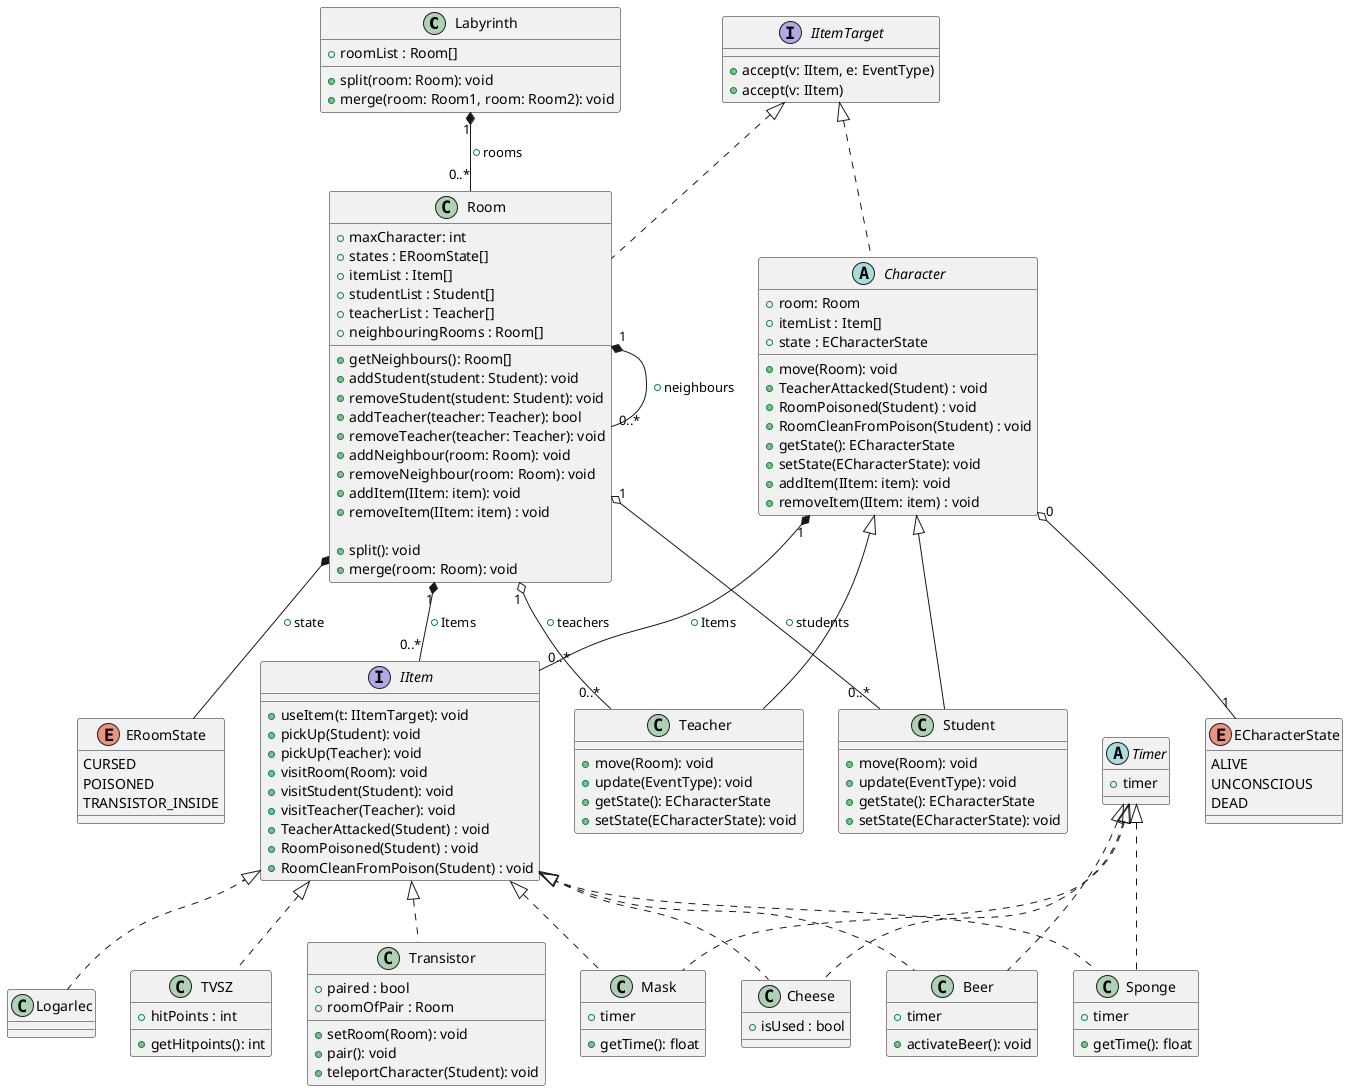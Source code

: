 @startuml UML

class Labyrinth {
    +roomList : Room[]

    +split(room: Room): void
    +merge(room: Room1, room: Room2): void
}

/' Removed implementing IItemHolder '/
class Room implements IItemTarget {
    + maxCharacter: int
    + states : ERoomState[]
    + itemList : Item[]
    + studentList : Student[]
    + teacherList : Teacher[]
    + neighbouringRooms : Room[]

    + getNeighbours(): Room[]
    + addStudent(student: Student): void
    + removeStudent(student: Student): void
    + addTeacher(teacher: Teacher): bool
    + removeTeacher(teacher: Teacher): void
    + addNeighbour(room: Room): void
    + removeNeighbour(room: Room): void
    + addItem(IItem: item): void
    + removeItem(IItem: item) : void

    + split(): void
    + merge(room: Room): void
}

enum ECharacterState {
    ALIVE
    UNCONSCIOUS
    DEAD
}

/' Removed implementing IItemHolder '/
abstract class Character implements IItemTarget{
    + room: Room
    + itemList : Item[]
    + state : ECharacterState

    + move(Room): void
    + TeacherAttacked(Student) : void
    + RoomPoisoned(Student) : void
    + RoomCleanFromPoison(Student) : void
    + getState(): ECharacterState
    + setState(ECharacterState): void
    + addItem(IItem: item): void
    + removeItem(IItem: item) : void
}

Character "0" o-- "1" ECharacterState

interface IItem {
    + useItem(t: IItemTarget): void
    + pickUp(Student): void
    + pickUp(Teacher): void
    + visitRoom(Room): void
    + visitStudent(Student): void
    + visitTeacher(Teacher): void
    + TeacherAttacked(Student) : void
    + RoomPoisoned(Student) : void
    + RoomCleanFromPoison(Student) : void
}

interface IItemTarget{
    + accept(v: IItem, e: EventType)
    + accept(v: IItem)
}

class Teacher extends Character{
    + move(Room): void
    + update(EventType): void
    + getState(): ECharacterState
    + setState(ECharacterState): void
}

class Student extends Character{
    + move(Room): void
    + update(EventType): void
    + getState(): ECharacterState
    + setState(ECharacterState): void
}

/' interface IItemHolder {
    + addItemy(Item: Item): void
    + removeItem(Item: Item): void
} '/

enum ERoomState {
    CURSED
    POISONED
    TRANSISTOR_INSIDE
}

abstract class Timer {
    + timer
}

class TVSZ implements IItem {
    +hitPoints : int

    + getHitpoints(): int
}

class Beer implements IItem, Timer {
    + timer

    + activateBeer(): void
}

class Transistor implements IItem  {
    + paired : bool
    + roomOfPair : Room

    + setRoom(Room): void
    + pair(): void
    + teleportCharacter(Student): void
}

class Mask implements IItem, Timer  {
    + timer

    + getTime(): float
}

class Sponge  implements IItem, Timer  {
    + timer

    + getTime(): float
}

class Cheese  implements IItem, Timer {
    + isUsed : bool
}

class Logarlec  implements IItem  {
}

Room "1" o-- "0..*" Student: + students
Room "1" o-- "0..*" Teacher: + teachers
Room "1" *-- "0..*" Room: + neighbours
Character "1" *-- "0..*" IItem: + Items
Room "1" *-- "0..*" IItem: + Items
Room *-- ERoomState: + state
Labyrinth "1" *-- "0..*" Room: + rooms

@enduml
